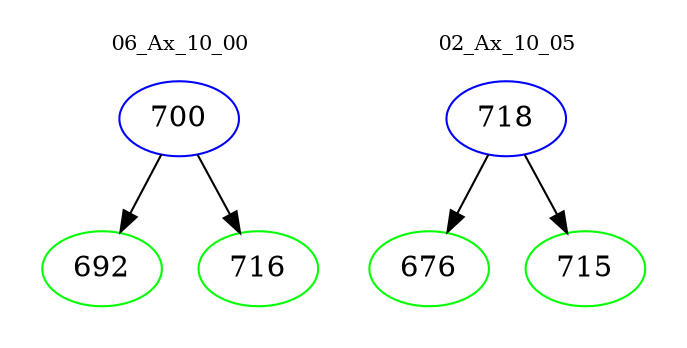 digraph{
subgraph cluster_0 {
color = white
label = "06_Ax_10_00";
fontsize=10;
T0_700 [label="700", color="blue"]
T0_700 -> T0_692 [color="black"]
T0_692 [label="692", color="green"]
T0_700 -> T0_716 [color="black"]
T0_716 [label="716", color="green"]
}
subgraph cluster_1 {
color = white
label = "02_Ax_10_05";
fontsize=10;
T1_718 [label="718", color="blue"]
T1_718 -> T1_676 [color="black"]
T1_676 [label="676", color="green"]
T1_718 -> T1_715 [color="black"]
T1_715 [label="715", color="green"]
}
}
